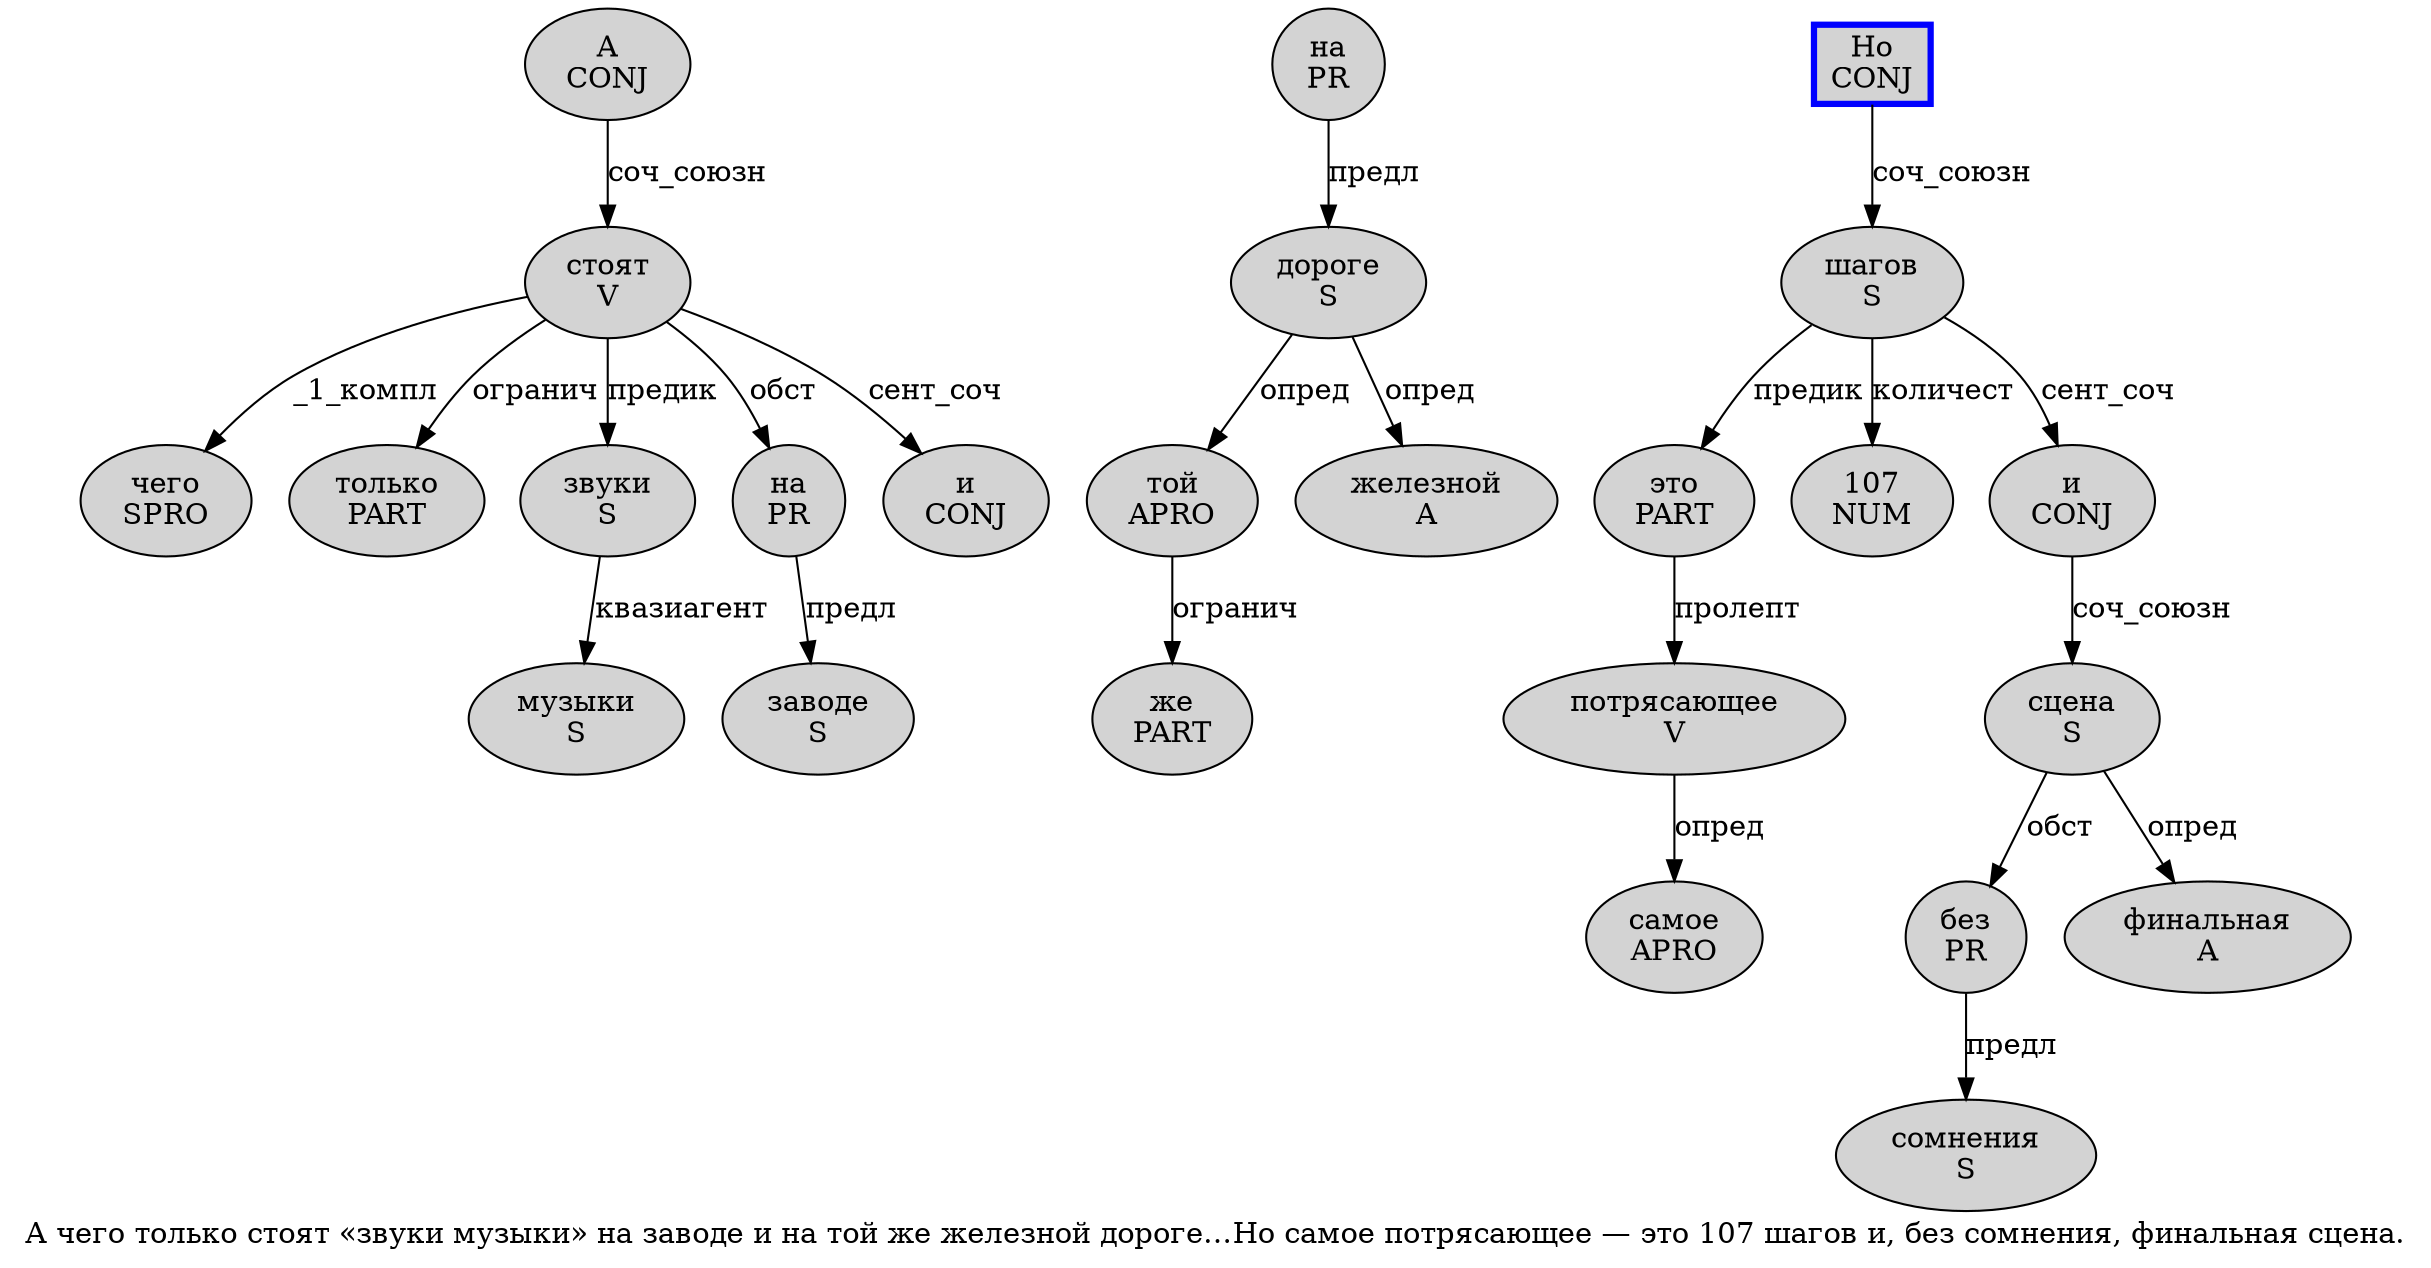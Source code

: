 digraph SENTENCE_25 {
	graph [label="А чего только стоят «звуки музыки» на заводе и на той же железной дороге…Но самое потрясающее — это 107 шагов и, без сомнения, финальная сцена."]
	node [style=filled]
		0 [label="А
CONJ" color="" fillcolor=lightgray penwidth=1 shape=ellipse]
		1 [label="чего
SPRO" color="" fillcolor=lightgray penwidth=1 shape=ellipse]
		2 [label="только
PART" color="" fillcolor=lightgray penwidth=1 shape=ellipse]
		3 [label="стоят
V" color="" fillcolor=lightgray penwidth=1 shape=ellipse]
		5 [label="звуки
S" color="" fillcolor=lightgray penwidth=1 shape=ellipse]
		6 [label="музыки
S" color="" fillcolor=lightgray penwidth=1 shape=ellipse]
		8 [label="на
PR" color="" fillcolor=lightgray penwidth=1 shape=ellipse]
		9 [label="заводе
S" color="" fillcolor=lightgray penwidth=1 shape=ellipse]
		10 [label="и
CONJ" color="" fillcolor=lightgray penwidth=1 shape=ellipse]
		11 [label="на
PR" color="" fillcolor=lightgray penwidth=1 shape=ellipse]
		12 [label="той
APRO" color="" fillcolor=lightgray penwidth=1 shape=ellipse]
		13 [label="же
PART" color="" fillcolor=lightgray penwidth=1 shape=ellipse]
		14 [label="железной
A" color="" fillcolor=lightgray penwidth=1 shape=ellipse]
		15 [label="дороге
S" color="" fillcolor=lightgray penwidth=1 shape=ellipse]
		17 [label="Но
CONJ" color=blue fillcolor=lightgray penwidth=3 shape=box]
		18 [label="самое
APRO" color="" fillcolor=lightgray penwidth=1 shape=ellipse]
		19 [label="потрясающее
V" color="" fillcolor=lightgray penwidth=1 shape=ellipse]
		21 [label="это
PART" color="" fillcolor=lightgray penwidth=1 shape=ellipse]
		22 [label="107
NUM" color="" fillcolor=lightgray penwidth=1 shape=ellipse]
		23 [label="шагов
S" color="" fillcolor=lightgray penwidth=1 shape=ellipse]
		24 [label="и
CONJ" color="" fillcolor=lightgray penwidth=1 shape=ellipse]
		26 [label="без
PR" color="" fillcolor=lightgray penwidth=1 shape=ellipse]
		27 [label="сомнения
S" color="" fillcolor=lightgray penwidth=1 shape=ellipse]
		29 [label="финальная
A" color="" fillcolor=lightgray penwidth=1 shape=ellipse]
		30 [label="сцена
S" color="" fillcolor=lightgray penwidth=1 shape=ellipse]
			17 -> 23 [label="соч_союзн"]
			19 -> 18 [label="опред"]
			24 -> 30 [label="соч_союзн"]
			21 -> 19 [label="пролепт"]
			5 -> 6 [label="квазиагент"]
			15 -> 12 [label="опред"]
			15 -> 14 [label="опред"]
			30 -> 26 [label="обст"]
			30 -> 29 [label="опред"]
			12 -> 13 [label="огранич"]
			8 -> 9 [label="предл"]
			0 -> 3 [label="соч_союзн"]
			11 -> 15 [label="предл"]
			26 -> 27 [label="предл"]
			23 -> 21 [label="предик"]
			23 -> 22 [label="количест"]
			23 -> 24 [label="сент_соч"]
			3 -> 1 [label="_1_компл"]
			3 -> 2 [label="огранич"]
			3 -> 5 [label="предик"]
			3 -> 8 [label="обст"]
			3 -> 10 [label="сент_соч"]
}